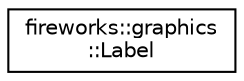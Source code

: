 digraph "Graphical Class Hierarchy"
{
 // LATEX_PDF_SIZE
  edge [fontname="Helvetica",fontsize="10",labelfontname="Helvetica",labelfontsize="10"];
  node [fontname="Helvetica",fontsize="10",shape=record];
  rankdir="LR";
  Node0 [label="fireworks::graphics\l::Label",height=0.2,width=0.4,color="black", fillcolor="white", style="filled",URL="$classfireworks_1_1graphics_1_1_label.html",tooltip="The label class to render text onto the screen."];
}
